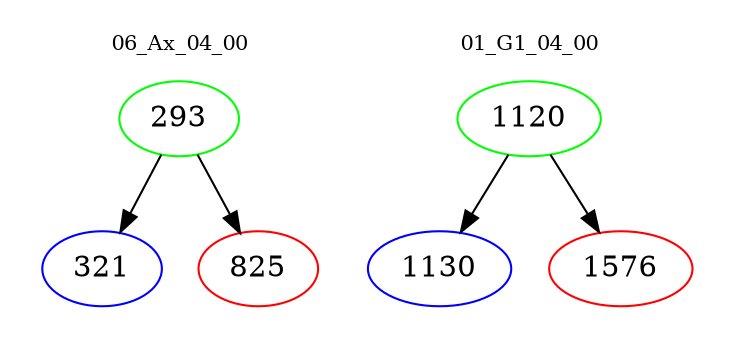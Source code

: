digraph{
subgraph cluster_0 {
color = white
label = "06_Ax_04_00";
fontsize=10;
T0_293 [label="293", color="green"]
T0_293 -> T0_321 [color="black"]
T0_321 [label="321", color="blue"]
T0_293 -> T0_825 [color="black"]
T0_825 [label="825", color="red"]
}
subgraph cluster_1 {
color = white
label = "01_G1_04_00";
fontsize=10;
T1_1120 [label="1120", color="green"]
T1_1120 -> T1_1130 [color="black"]
T1_1130 [label="1130", color="blue"]
T1_1120 -> T1_1576 [color="black"]
T1_1576 [label="1576", color="red"]
}
}
